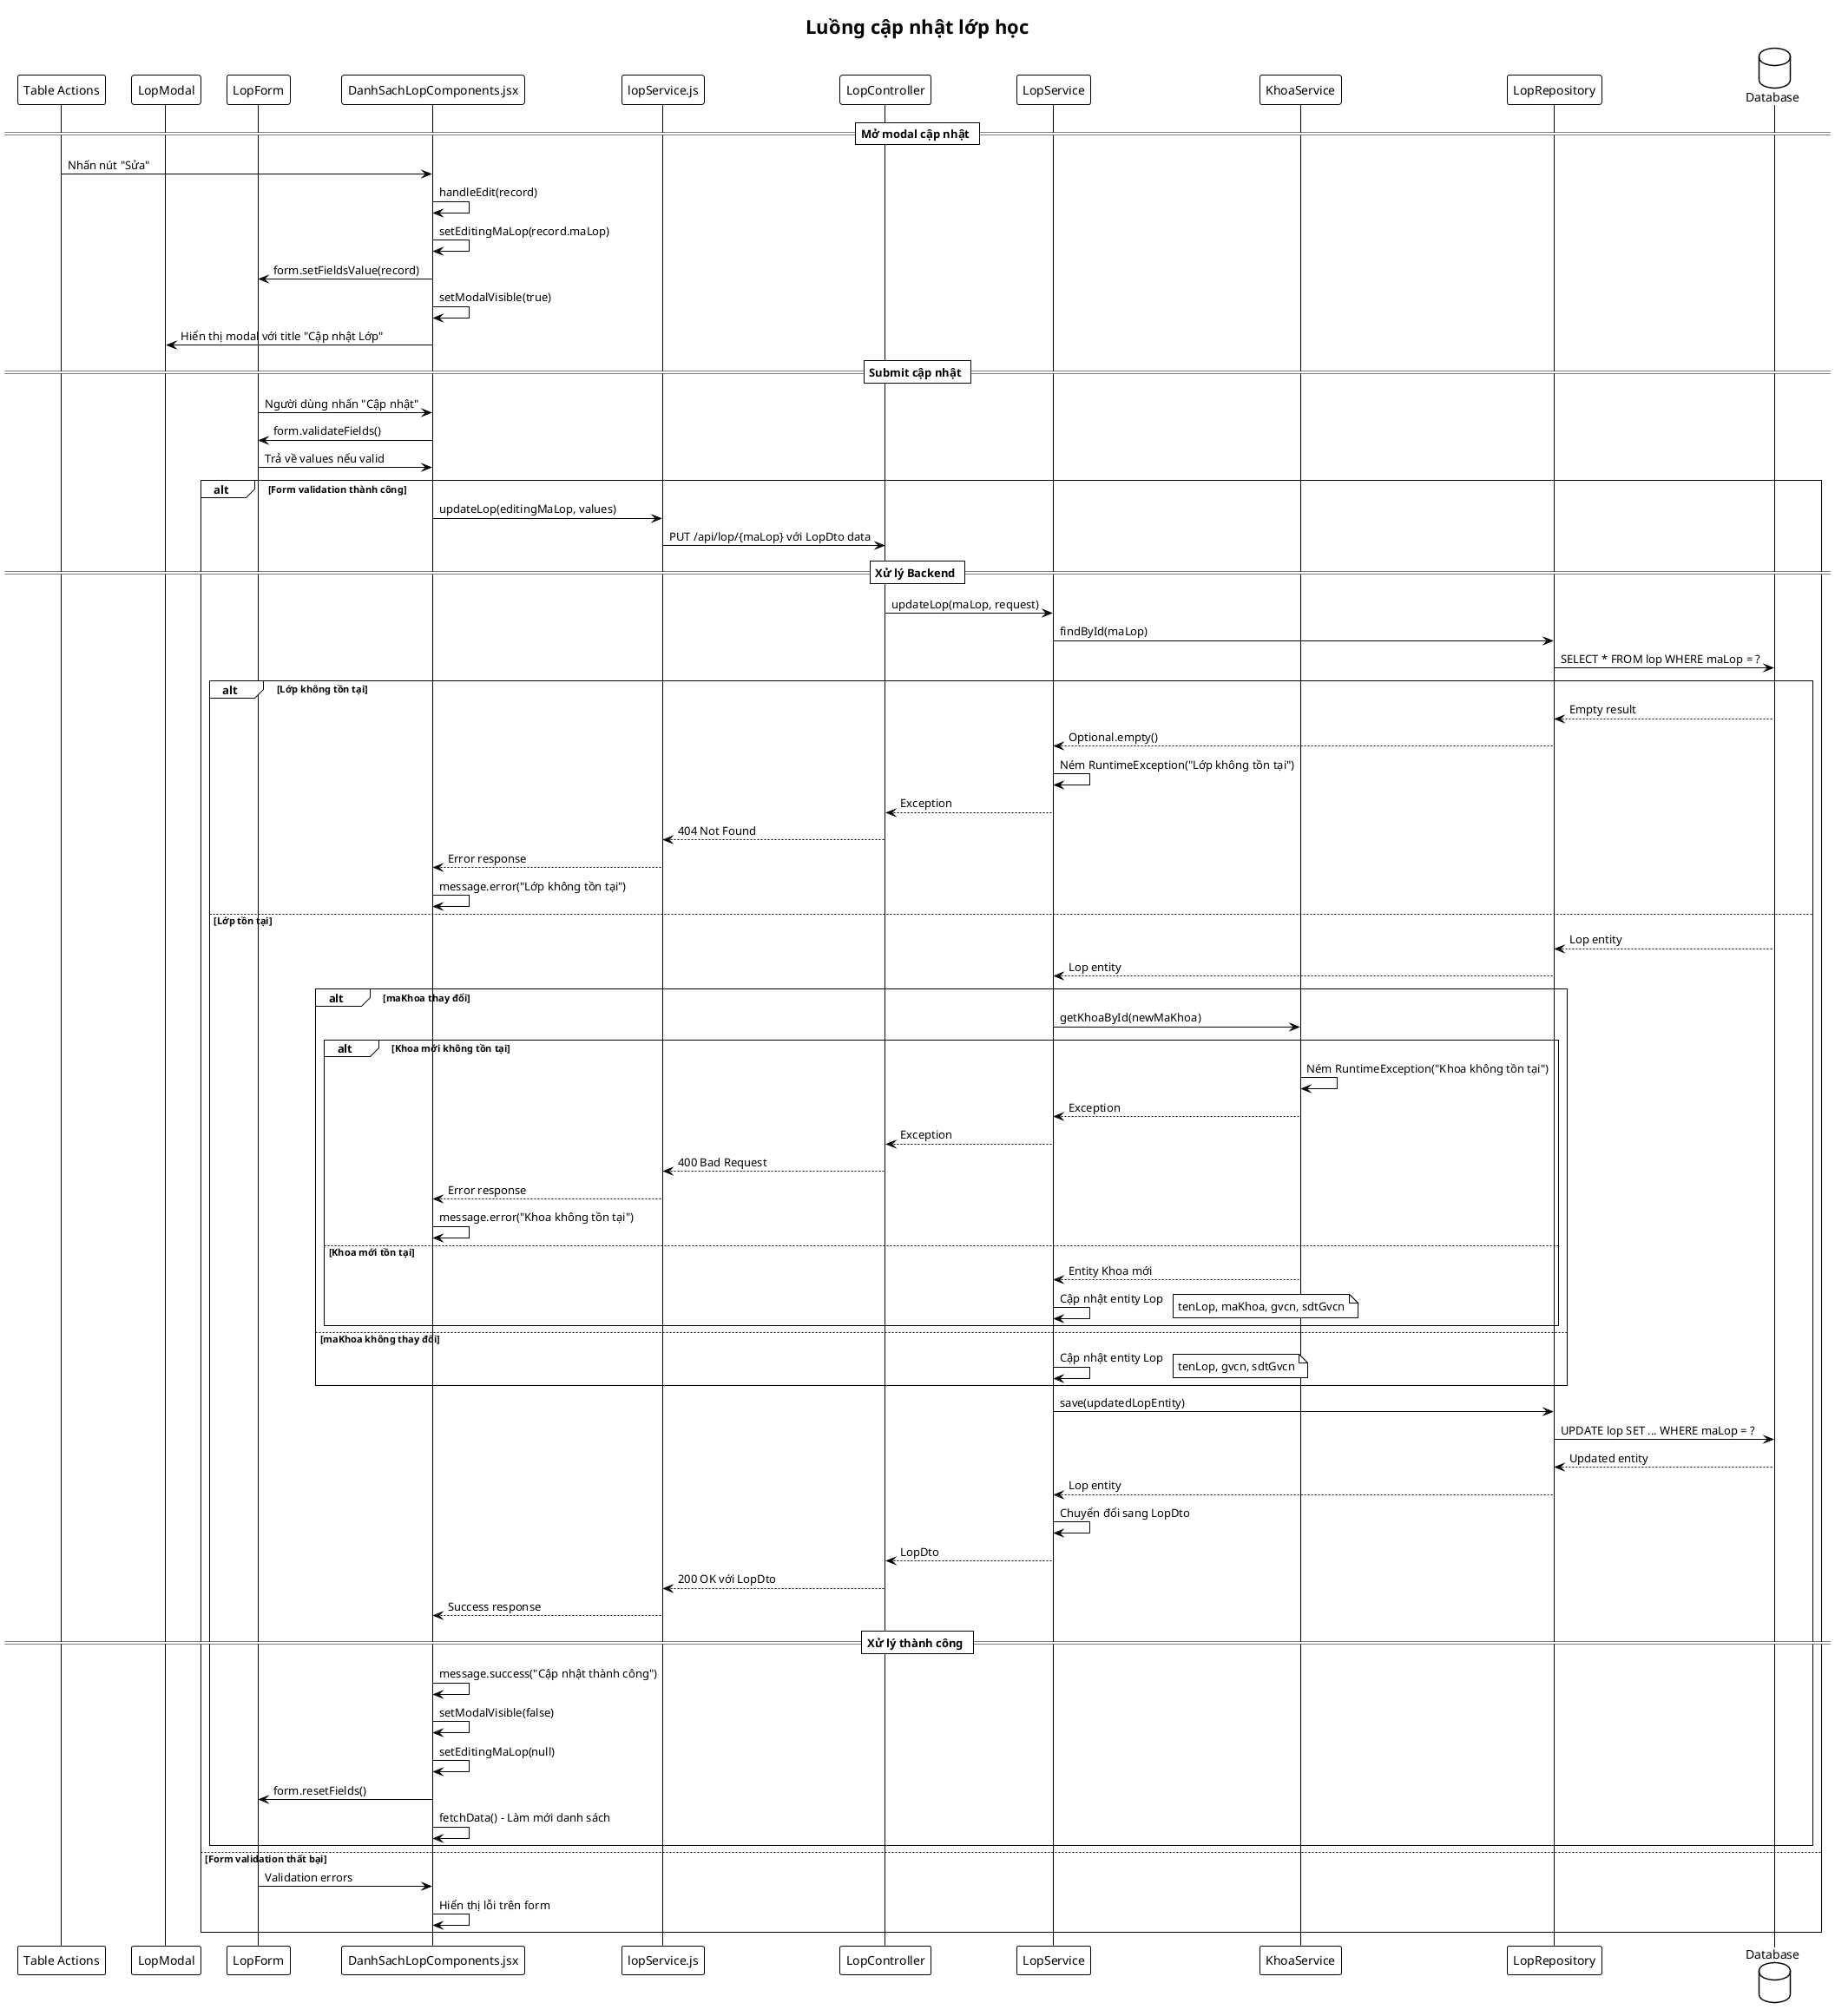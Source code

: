 @startuml
!theme plain
title Luồng cập nhật lớp học

participant "Table Actions" as table
participant "LopModal" as modal
participant "LopForm" as form
participant "DanhSachLopComponents.jsx" as component
participant "lopService.js" as lopService
participant "LopController" as controller
participant "LopService" as service
participant "KhoaService" as khoaService
participant "LopRepository" as repository
database "Database" as db

== Mở modal cập nhật ==
table -> component: Nhấn nút "Sửa"
component -> component: handleEdit(record)
component -> component: setEditingMaLop(record.maLop)
component -> form: form.setFieldsValue(record)
component -> component: setModalVisible(true)
component -> modal: Hiển thị modal với title "Cập nhật Lớp"



== Submit cập nhật ==
form -> component: Người dùng nhấn "Cập nhật"
component -> form: form.validateFields()
form -> component: Trả về values nếu valid

alt Form validation thành công
    component -> lopService: updateLop(editingMaLop, values)
    lopService -> controller: PUT /api/lop/{maLop} với LopDto data

    == Xử lý Backend ==
    controller -> service: updateLop(maLop, request)
    service -> repository: findById(maLop)
    repository -> db: SELECT * FROM lop WHERE maLop = ?

    alt Lớp không tồn tại
        db --> repository: Empty result
        repository --> service: Optional.empty()
        service -> service: Ném RuntimeException("Lớp không tồn tại")
        service --> controller: Exception
        controller --> lopService: 404 Not Found
        lopService --> component: Error response
        component -> component: message.error("Lớp không tồn tại")
    else Lớp tồn tại
        db --> repository: Lop entity
        repository --> service: Lop entity

        alt maKhoa thay đổi
            service -> khoaService: getKhoaById(newMaKhoa)
            alt Khoa mới không tồn tại
                khoaService -> khoaService: Ném RuntimeException("Khoa không tồn tại")
                khoaService --> service: Exception
                service --> controller: Exception
                controller --> lopService: 400 Bad Request
                lopService --> component: Error response
                component -> component: message.error("Khoa không tồn tại")
            else Khoa mới tồn tại
                khoaService --> service: Entity Khoa mới
                service -> service: Cập nhật entity Lop
                note right: tenLop, maKhoa, gvcn, sdtGvcn
            end
        else maKhoa không thay đổi
            service -> service: Cập nhật entity Lop
            note right: tenLop, gvcn, sdtGvcn
        end

        service -> repository: save(updatedLopEntity)
        repository -> db: UPDATE lop SET ... WHERE maLop = ?
        db --> repository: Updated entity
        repository --> service: Lop entity
        service -> service: Chuyển đổi sang LopDto
        service --> controller: LopDto
        controller --> lopService: 200 OK với LopDto
        lopService --> component: Success response

        == Xử lý thành công ==
        component -> component: message.success("Cập nhật thành công")
        component -> component: setModalVisible(false)
        component -> component: setEditingMaLop(null)
        component -> form: form.resetFields()
        component -> component: fetchData() - Làm mới danh sách
    end

else Form validation thất bại
    form -> component: Validation errors
    component -> component: Hiển thị lỗi trên form
end

@enduml
